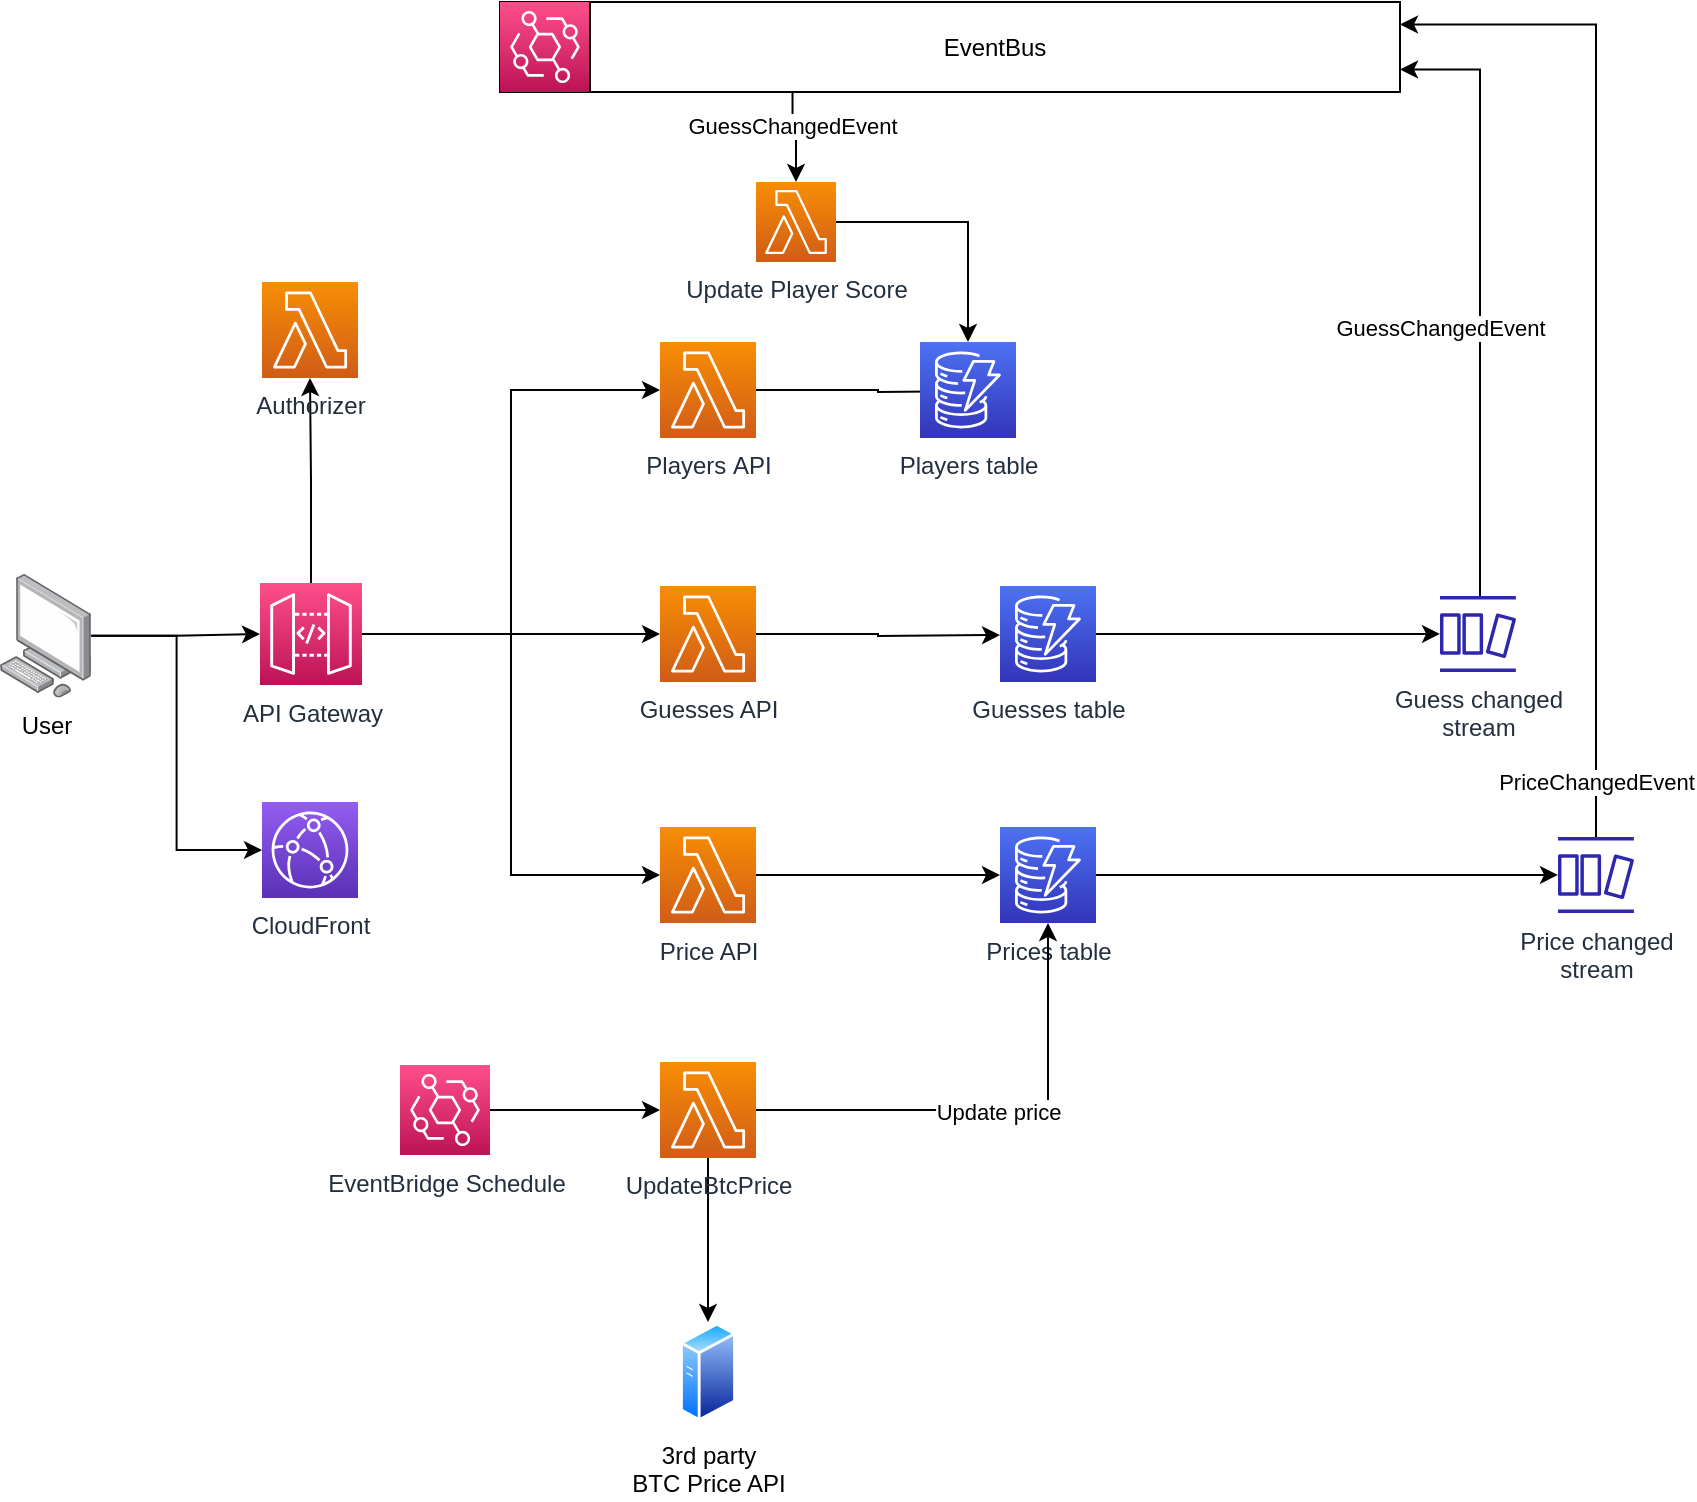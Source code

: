 <mxfile version="20.3.0" type="device"><diagram id="kz6Dxgl_gKm_6FY6OO6z" name="AWS Architecture"><mxGraphModel dx="1106" dy="972" grid="1" gridSize="10" guides="1" tooltips="1" connect="1" arrows="1" fold="1" page="1" pageScale="1" pageWidth="827" pageHeight="1169" math="0" shadow="0"><root><mxCell id="0"/><mxCell id="1" parent="0"/><mxCell id="RzaKGTZ1iIvuEsR079pG-4" style="edgeStyle=orthogonalEdgeStyle;rounded=0;orthogonalLoop=1;jettySize=auto;html=1;entryX=0;entryY=0.5;entryDx=0;entryDy=0;entryPerimeter=0;" edge="1" parent="1" source="RzaKGTZ1iIvuEsR079pG-2"><mxGeometry relative="1" as="geometry"><mxPoint x="510" y="204.5" as="targetPoint"/></mxGeometry></mxCell><mxCell id="RzaKGTZ1iIvuEsR079pG-2" value="Players&amp;nbsp;API" style="sketch=0;points=[[0,0,0],[0.25,0,0],[0.5,0,0],[0.75,0,0],[1,0,0],[0,1,0],[0.25,1,0],[0.5,1,0],[0.75,1,0],[1,1,0],[0,0.25,0],[0,0.5,0],[0,0.75,0],[1,0.25,0],[1,0.5,0],[1,0.75,0]];outlineConnect=0;fontColor=#232F3E;gradientColor=#F78E04;gradientDirection=north;fillColor=#D05C17;strokeColor=#ffffff;dashed=0;verticalLabelPosition=bottom;verticalAlign=top;align=center;html=1;fontSize=12;fontStyle=0;aspect=fixed;shape=mxgraph.aws4.resourceIcon;resIcon=mxgraph.aws4.lambda;" vertex="1" parent="1"><mxGeometry x="340" y="180" width="48" height="48" as="geometry"/></mxCell><mxCell id="RzaKGTZ1iIvuEsR079pG-7" style="edgeStyle=orthogonalEdgeStyle;rounded=0;orthogonalLoop=1;jettySize=auto;html=1;entryX=0;entryY=0.5;entryDx=0;entryDy=0;entryPerimeter=0;" edge="1" parent="1" source="RzaKGTZ1iIvuEsR079pG-5"><mxGeometry relative="1" as="geometry"><mxPoint x="510" y="446.5" as="targetPoint"/></mxGeometry></mxCell><mxCell id="RzaKGTZ1iIvuEsR079pG-5" value="Price API" style="sketch=0;points=[[0,0,0],[0.25,0,0],[0.5,0,0],[0.75,0,0],[1,0,0],[0,1,0],[0.25,1,0],[0.5,1,0],[0.75,1,0],[1,1,0],[0,0.25,0],[0,0.5,0],[0,0.75,0],[1,0.25,0],[1,0.5,0],[1,0.75,0]];outlineConnect=0;fontColor=#232F3E;gradientColor=#F78E04;gradientDirection=north;fillColor=#D05C17;strokeColor=#ffffff;dashed=0;verticalLabelPosition=bottom;verticalAlign=top;align=center;html=1;fontSize=12;fontStyle=0;aspect=fixed;shape=mxgraph.aws4.resourceIcon;resIcon=mxgraph.aws4.lambda;" vertex="1" parent="1"><mxGeometry x="340" y="422.5" width="48" height="48" as="geometry"/></mxCell><mxCell id="RzaKGTZ1iIvuEsR079pG-10" style="edgeStyle=orthogonalEdgeStyle;rounded=0;orthogonalLoop=1;jettySize=auto;html=1;entryX=0;entryY=0.5;entryDx=0;entryDy=0;entryPerimeter=0;" edge="1" parent="1" source="RzaKGTZ1iIvuEsR079pG-8"><mxGeometry relative="1" as="geometry"><mxPoint x="510" y="326.5" as="targetPoint"/></mxGeometry></mxCell><mxCell id="RzaKGTZ1iIvuEsR079pG-8" value="Guesses API" style="sketch=0;points=[[0,0,0],[0.25,0,0],[0.5,0,0],[0.75,0,0],[1,0,0],[0,1,0],[0.25,1,0],[0.5,1,0],[0.75,1,0],[1,1,0],[0,0.25,0],[0,0.5,0],[0,0.75,0],[1,0.25,0],[1,0.5,0],[1,0.75,0]];outlineConnect=0;fontColor=#232F3E;gradientColor=#F78E04;gradientDirection=north;fillColor=#D05C17;strokeColor=#ffffff;dashed=0;verticalLabelPosition=bottom;verticalAlign=top;align=center;html=1;fontSize=12;fontStyle=0;aspect=fixed;shape=mxgraph.aws4.resourceIcon;resIcon=mxgraph.aws4.lambda;" vertex="1" parent="1"><mxGeometry x="340" y="302" width="48" height="48" as="geometry"/></mxCell><mxCell id="RzaKGTZ1iIvuEsR079pG-13" style="edgeStyle=orthogonalEdgeStyle;rounded=0;orthogonalLoop=1;jettySize=auto;html=1;entryX=0;entryY=0.5;entryDx=0;entryDy=0;entryPerimeter=0;" edge="1" parent="1" source="RzaKGTZ1iIvuEsR079pG-12" target="RzaKGTZ1iIvuEsR079pG-2"><mxGeometry relative="1" as="geometry"/></mxCell><mxCell id="RzaKGTZ1iIvuEsR079pG-14" style="edgeStyle=orthogonalEdgeStyle;rounded=0;orthogonalLoop=1;jettySize=auto;html=1;entryX=0;entryY=0.5;entryDx=0;entryDy=0;entryPerimeter=0;" edge="1" parent="1" source="RzaKGTZ1iIvuEsR079pG-12" target="RzaKGTZ1iIvuEsR079pG-8"><mxGeometry relative="1" as="geometry"/></mxCell><mxCell id="RzaKGTZ1iIvuEsR079pG-15" style="edgeStyle=orthogonalEdgeStyle;rounded=0;orthogonalLoop=1;jettySize=auto;html=1;entryX=0;entryY=0.5;entryDx=0;entryDy=0;entryPerimeter=0;" edge="1" parent="1" source="RzaKGTZ1iIvuEsR079pG-12" target="RzaKGTZ1iIvuEsR079pG-5"><mxGeometry relative="1" as="geometry"/></mxCell><mxCell id="RzaKGTZ1iIvuEsR079pG-17" style="edgeStyle=orthogonalEdgeStyle;rounded=0;orthogonalLoop=1;jettySize=auto;html=1;entryX=0.5;entryY=1;entryDx=0;entryDy=0;entryPerimeter=0;" edge="1" parent="1" source="RzaKGTZ1iIvuEsR079pG-12" target="RzaKGTZ1iIvuEsR079pG-16"><mxGeometry relative="1" as="geometry"/></mxCell><mxCell id="RzaKGTZ1iIvuEsR079pG-12" value="API Gateway" style="sketch=0;points=[[0,0,0],[0.25,0,0],[0.5,0,0],[0.75,0,0],[1,0,0],[0,1,0],[0.25,1,0],[0.5,1,0],[0.75,1,0],[1,1,0],[0,0.25,0],[0,0.5,0],[0,0.75,0],[1,0.25,0],[1,0.5,0],[1,0.75,0]];outlineConnect=0;fontColor=#232F3E;gradientColor=#FF4F8B;gradientDirection=north;fillColor=#BC1356;strokeColor=#ffffff;dashed=0;verticalLabelPosition=bottom;verticalAlign=top;align=center;html=1;fontSize=12;fontStyle=0;aspect=fixed;shape=mxgraph.aws4.resourceIcon;resIcon=mxgraph.aws4.api_gateway;" vertex="1" parent="1"><mxGeometry x="140" y="300.5" width="51" height="51" as="geometry"/></mxCell><mxCell id="RzaKGTZ1iIvuEsR079pG-16" value="Authorizer" style="sketch=0;points=[[0,0,0],[0.25,0,0],[0.5,0,0],[0.75,0,0],[1,0,0],[0,1,0],[0.25,1,0],[0.5,1,0],[0.75,1,0],[1,1,0],[0,0.25,0],[0,0.5,0],[0,0.75,0],[1,0.25,0],[1,0.5,0],[1,0.75,0]];outlineConnect=0;fontColor=#232F3E;gradientColor=#F78E04;gradientDirection=north;fillColor=#D05C17;strokeColor=#ffffff;dashed=0;verticalLabelPosition=bottom;verticalAlign=top;align=center;html=1;fontSize=12;fontStyle=0;aspect=fixed;shape=mxgraph.aws4.resourceIcon;resIcon=mxgraph.aws4.lambda;labelBackgroundColor=none;labelBorderColor=none;" vertex="1" parent="1"><mxGeometry x="141" y="150" width="48" height="48" as="geometry"/></mxCell><mxCell id="RzaKGTZ1iIvuEsR079pG-51" style="edgeStyle=orthogonalEdgeStyle;rounded=0;orthogonalLoop=1;jettySize=auto;html=1;entryX=1;entryY=0.25;entryDx=0;entryDy=0;" edge="1" parent="1" source="RzaKGTZ1iIvuEsR079pG-19" target="RzaKGTZ1iIvuEsR079pG-42"><mxGeometry relative="1" as="geometry"><Array as="points"><mxPoint x="808" y="21"/></Array></mxGeometry></mxCell><mxCell id="RzaKGTZ1iIvuEsR079pG-54" value="PriceChangedEvent" style="edgeLabel;html=1;align=center;verticalAlign=middle;resizable=0;points=[];" vertex="1" connectable="0" parent="RzaKGTZ1iIvuEsR079pG-51"><mxGeometry x="-0.843" y="-2" relative="1" as="geometry"><mxPoint x="-2" y="12" as="offset"/></mxGeometry></mxCell><mxCell id="RzaKGTZ1iIvuEsR079pG-19" value="Price changed&lt;br&gt;stream" style="sketch=0;outlineConnect=0;fontColor=#232F3E;gradientColor=none;fillColor=#2E27AD;strokeColor=none;dashed=0;verticalLabelPosition=bottom;verticalAlign=top;align=center;html=1;fontSize=12;fontStyle=0;aspect=fixed;pointerEvents=1;shape=mxgraph.aws4.dynamodb_stream;labelBackgroundColor=none;labelBorderColor=none;" vertex="1" parent="1"><mxGeometry x="789" y="427.5" width="38" height="38" as="geometry"/></mxCell><mxCell id="RzaKGTZ1iIvuEsR079pG-20" value="Players table" style="sketch=0;points=[[0,0,0],[0.25,0,0],[0.5,0,0],[0.75,0,0],[1,0,0],[0,1,0],[0.25,1,0],[0.5,1,0],[0.75,1,0],[1,1,0],[0,0.25,0],[0,0.5,0],[0,0.75,0],[1,0.25,0],[1,0.5,0],[1,0.75,0]];outlineConnect=0;fontColor=#232F3E;gradientColor=#4D72F3;gradientDirection=north;fillColor=#3334B9;strokeColor=#ffffff;dashed=0;verticalLabelPosition=bottom;verticalAlign=top;align=center;html=1;fontSize=12;fontStyle=0;aspect=fixed;shape=mxgraph.aws4.resourceIcon;resIcon=mxgraph.aws4.dynamodb;labelBackgroundColor=none;labelBorderColor=none;" vertex="1" parent="1"><mxGeometry x="470" y="180" width="48" height="48" as="geometry"/></mxCell><mxCell id="RzaKGTZ1iIvuEsR079pG-25" value="" style="edgeStyle=orthogonalEdgeStyle;rounded=0;orthogonalLoop=1;jettySize=auto;html=1;" edge="1" parent="1" source="RzaKGTZ1iIvuEsR079pG-21" target="RzaKGTZ1iIvuEsR079pG-24"><mxGeometry relative="1" as="geometry"/></mxCell><mxCell id="RzaKGTZ1iIvuEsR079pG-21" value="Guesses table" style="sketch=0;points=[[0,0,0],[0.25,0,0],[0.5,0,0],[0.75,0,0],[1,0,0],[0,1,0],[0.25,1,0],[0.5,1,0],[0.75,1,0],[1,1,0],[0,0.25,0],[0,0.5,0],[0,0.75,0],[1,0.25,0],[1,0.5,0],[1,0.75,0]];outlineConnect=0;fontColor=#232F3E;gradientColor=#4D72F3;gradientDirection=north;fillColor=#3334B9;strokeColor=#ffffff;dashed=0;verticalLabelPosition=bottom;verticalAlign=top;align=center;html=1;fontSize=12;fontStyle=0;aspect=fixed;shape=mxgraph.aws4.resourceIcon;resIcon=mxgraph.aws4.dynamodb;labelBackgroundColor=none;labelBorderColor=none;" vertex="1" parent="1"><mxGeometry x="510" y="302" width="48" height="48" as="geometry"/></mxCell><mxCell id="RzaKGTZ1iIvuEsR079pG-23" value="" style="edgeStyle=orthogonalEdgeStyle;rounded=0;orthogonalLoop=1;jettySize=auto;html=1;" edge="1" parent="1" source="RzaKGTZ1iIvuEsR079pG-22" target="RzaKGTZ1iIvuEsR079pG-19"><mxGeometry relative="1" as="geometry"/></mxCell><mxCell id="RzaKGTZ1iIvuEsR079pG-22" value="Prices table" style="sketch=0;points=[[0,0,0],[0.25,0,0],[0.5,0,0],[0.75,0,0],[1,0,0],[0,1,0],[0.25,1,0],[0.5,1,0],[0.75,1,0],[1,1,0],[0,0.25,0],[0,0.5,0],[0,0.75,0],[1,0.25,0],[1,0.5,0],[1,0.75,0]];outlineConnect=0;fontColor=#232F3E;gradientColor=#4D72F3;gradientDirection=north;fillColor=#3334B9;strokeColor=#ffffff;dashed=0;verticalLabelPosition=bottom;verticalAlign=top;align=center;html=1;fontSize=12;fontStyle=0;aspect=fixed;shape=mxgraph.aws4.resourceIcon;resIcon=mxgraph.aws4.dynamodb;labelBackgroundColor=none;labelBorderColor=none;" vertex="1" parent="1"><mxGeometry x="510" y="422.5" width="48" height="48" as="geometry"/></mxCell><mxCell id="RzaKGTZ1iIvuEsR079pG-52" style="edgeStyle=orthogonalEdgeStyle;rounded=0;orthogonalLoop=1;jettySize=auto;html=1;entryX=1;entryY=0.75;entryDx=0;entryDy=0;" edge="1" parent="1" source="RzaKGTZ1iIvuEsR079pG-24" target="RzaKGTZ1iIvuEsR079pG-42"><mxGeometry relative="1" as="geometry"><Array as="points"><mxPoint x="750" y="44"/></Array></mxGeometry></mxCell><mxCell id="RzaKGTZ1iIvuEsR079pG-53" value="GuessChangedEvent" style="edgeLabel;html=1;align=center;verticalAlign=middle;resizable=0;points=[];" vertex="1" connectable="0" parent="RzaKGTZ1iIvuEsR079pG-52"><mxGeometry x="0.331" y="-1" relative="1" as="geometry"><mxPoint x="-21" y="68" as="offset"/></mxGeometry></mxCell><mxCell id="RzaKGTZ1iIvuEsR079pG-24" value="Guess changed&lt;br&gt;stream" style="sketch=0;outlineConnect=0;fontColor=#232F3E;gradientColor=none;fillColor=#2E27AD;strokeColor=none;dashed=0;verticalLabelPosition=bottom;verticalAlign=top;align=center;html=1;fontSize=12;fontStyle=0;aspect=fixed;pointerEvents=1;shape=mxgraph.aws4.dynamodb_stream;labelBackgroundColor=none;labelBorderColor=none;" vertex="1" parent="1"><mxGeometry x="730" y="307" width="38" height="38" as="geometry"/></mxCell><mxCell id="RzaKGTZ1iIvuEsR079pG-34" style="edgeStyle=orthogonalEdgeStyle;rounded=0;orthogonalLoop=1;jettySize=auto;html=1;entryX=0.5;entryY=1;entryDx=0;entryDy=0;entryPerimeter=0;" edge="1" parent="1" source="RzaKGTZ1iIvuEsR079pG-33" target="RzaKGTZ1iIvuEsR079pG-22"><mxGeometry relative="1" as="geometry"/></mxCell><mxCell id="RzaKGTZ1iIvuEsR079pG-36" value="Update price" style="edgeLabel;html=1;align=center;verticalAlign=middle;resizable=0;points=[];" vertex="1" connectable="0" parent="RzaKGTZ1iIvuEsR079pG-34"><mxGeometry x="0.01" y="-1" relative="1" as="geometry"><mxPoint as="offset"/></mxGeometry></mxCell><mxCell id="RzaKGTZ1iIvuEsR079pG-38" style="edgeStyle=orthogonalEdgeStyle;rounded=0;orthogonalLoop=1;jettySize=auto;html=1;entryX=0.5;entryY=0;entryDx=0;entryDy=0;" edge="1" parent="1" source="RzaKGTZ1iIvuEsR079pG-33" target="RzaKGTZ1iIvuEsR079pG-37"><mxGeometry relative="1" as="geometry"/></mxCell><mxCell id="RzaKGTZ1iIvuEsR079pG-33" value="UpdateBtcPrice" style="sketch=0;points=[[0,0,0],[0.25,0,0],[0.5,0,0],[0.75,0,0],[1,0,0],[0,1,0],[0.25,1,0],[0.5,1,0],[0.75,1,0],[1,1,0],[0,0.25,0],[0,0.5,0],[0,0.75,0],[1,0.25,0],[1,0.5,0],[1,0.75,0]];outlineConnect=0;fontColor=#232F3E;gradientColor=#F78E04;gradientDirection=north;fillColor=#D05C17;strokeColor=#ffffff;dashed=0;verticalLabelPosition=bottom;verticalAlign=top;align=center;html=1;fontSize=12;fontStyle=0;aspect=fixed;shape=mxgraph.aws4.resourceIcon;resIcon=mxgraph.aws4.lambda;" vertex="1" parent="1"><mxGeometry x="340" y="540" width="48" height="48" as="geometry"/></mxCell><mxCell id="RzaKGTZ1iIvuEsR079pG-37" value="3rd party&lt;br&gt;BTC Price API" style="aspect=fixed;perimeter=ellipsePerimeter;html=1;align=center;shadow=0;dashed=0;spacingTop=3;image;image=img/lib/active_directory/generic_server.svg;labelBackgroundColor=none;labelBorderColor=none;" vertex="1" parent="1"><mxGeometry x="350" y="670" width="28.0" height="50" as="geometry"/></mxCell><mxCell id="RzaKGTZ1iIvuEsR079pG-40" style="edgeStyle=orthogonalEdgeStyle;rounded=0;orthogonalLoop=1;jettySize=auto;html=1;entryX=0;entryY=0.5;entryDx=0;entryDy=0;entryPerimeter=0;" edge="1" parent="1" source="RzaKGTZ1iIvuEsR079pG-39" target="RzaKGTZ1iIvuEsR079pG-33"><mxGeometry relative="1" as="geometry"/></mxCell><mxCell id="RzaKGTZ1iIvuEsR079pG-39" value="EventBridge Schedule" style="sketch=0;points=[[0,0,0],[0.25,0,0],[0.5,0,0],[0.75,0,0],[1,0,0],[0,1,0],[0.25,1,0],[0.5,1,0],[0.75,1,0],[1,1,0],[0,0.25,0],[0,0.5,0],[0,0.75,0],[1,0.25,0],[1,0.5,0],[1,0.75,0]];outlineConnect=0;fontColor=#232F3E;gradientColor=#FF4F8B;gradientDirection=north;fillColor=#BC1356;strokeColor=#ffffff;dashed=0;verticalLabelPosition=bottom;verticalAlign=top;align=center;html=1;fontSize=12;fontStyle=0;aspect=fixed;shape=mxgraph.aws4.resourceIcon;resIcon=mxgraph.aws4.eventbridge;labelBackgroundColor=none;labelBorderColor=none;" vertex="1" parent="1"><mxGeometry x="210" y="541.5" width="45" height="45" as="geometry"/></mxCell><mxCell id="RzaKGTZ1iIvuEsR079pG-43" value="" style="group" vertex="1" connectable="0" parent="1"><mxGeometry x="260" y="10" width="450" height="45" as="geometry"/></mxCell><mxCell id="RzaKGTZ1iIvuEsR079pG-41" value="" style="rounded=0;whiteSpace=wrap;html=1;labelBackgroundColor=none;labelBorderColor=none;fillColor=none;" vertex="1" parent="RzaKGTZ1iIvuEsR079pG-43"><mxGeometry width="45" height="45" as="geometry"/></mxCell><mxCell id="RzaKGTZ1iIvuEsR079pG-26" value="" style="sketch=0;points=[[0,0,0],[0.25,0,0],[0.5,0,0],[0.75,0,0],[1,0,0],[0,1,0],[0.25,1,0],[0.5,1,0],[0.75,1,0],[1,1,0],[0,0.25,0],[0,0.5,0],[0,0.75,0],[1,0.25,0],[1,0.5,0],[1,0.75,0]];outlineConnect=0;fontColor=#232F3E;gradientColor=#FF4F8B;gradientDirection=north;fillColor=#BC1356;strokeColor=#ffffff;dashed=0;verticalLabelPosition=bottom;verticalAlign=top;align=center;html=1;fontSize=12;fontStyle=0;aspect=fixed;shape=mxgraph.aws4.resourceIcon;resIcon=mxgraph.aws4.eventbridge;labelBackgroundColor=none;labelBorderColor=none;" vertex="1" parent="RzaKGTZ1iIvuEsR079pG-43"><mxGeometry width="45" height="45" as="geometry"/></mxCell><mxCell id="RzaKGTZ1iIvuEsR079pG-42" value="EventBus" style="rounded=0;whiteSpace=wrap;html=1;labelBackgroundColor=none;labelBorderColor=none;fillColor=default;" vertex="1" parent="RzaKGTZ1iIvuEsR079pG-43"><mxGeometry x="45" width="405" height="45" as="geometry"/></mxCell><mxCell id="RzaKGTZ1iIvuEsR079pG-49" style="edgeStyle=orthogonalEdgeStyle;rounded=0;orthogonalLoop=1;jettySize=auto;html=1;entryX=0.5;entryY=0;entryDx=0;entryDy=0;entryPerimeter=0;" edge="1" parent="1" source="RzaKGTZ1iIvuEsR079pG-46" target="RzaKGTZ1iIvuEsR079pG-20"><mxGeometry relative="1" as="geometry"/></mxCell><mxCell id="RzaKGTZ1iIvuEsR079pG-46" value="Update Player Score" style="sketch=0;points=[[0,0,0],[0.25,0,0],[0.5,0,0],[0.75,0,0],[1,0,0],[0,1,0],[0.25,1,0],[0.5,1,0],[0.75,1,0],[1,1,0],[0,0.25,0],[0,0.5,0],[0,0.75,0],[1,0.25,0],[1,0.5,0],[1,0.75,0]];outlineConnect=0;fontColor=#232F3E;gradientColor=#F78E04;gradientDirection=north;fillColor=#D05C17;strokeColor=#ffffff;dashed=0;verticalLabelPosition=bottom;verticalAlign=top;align=center;html=1;fontSize=12;fontStyle=0;aspect=fixed;shape=mxgraph.aws4.resourceIcon;resIcon=mxgraph.aws4.lambda;" vertex="1" parent="1"><mxGeometry x="388" y="100" width="40" height="40" as="geometry"/></mxCell><mxCell id="RzaKGTZ1iIvuEsR079pG-47" style="edgeStyle=orthogonalEdgeStyle;rounded=0;orthogonalLoop=1;jettySize=auto;html=1;entryX=0.5;entryY=0;entryDx=0;entryDy=0;entryPerimeter=0;exitX=0.25;exitY=1;exitDx=0;exitDy=0;" edge="1" parent="1" source="RzaKGTZ1iIvuEsR079pG-42" target="RzaKGTZ1iIvuEsR079pG-46"><mxGeometry relative="1" as="geometry"/></mxCell><mxCell id="RzaKGTZ1iIvuEsR079pG-48" value="GuessChangedEvent" style="edgeLabel;html=1;align=center;verticalAlign=middle;resizable=0;points=[];" vertex="1" connectable="0" parent="RzaKGTZ1iIvuEsR079pG-47"><mxGeometry x="-0.289" y="-1" relative="1" as="geometry"><mxPoint as="offset"/></mxGeometry></mxCell><mxCell id="RzaKGTZ1iIvuEsR079pG-56" value="CloudFront" style="sketch=0;points=[[0,0,0],[0.25,0,0],[0.5,0,0],[0.75,0,0],[1,0,0],[0,1,0],[0.25,1,0],[0.5,1,0],[0.75,1,0],[1,1,0],[0,0.25,0],[0,0.5,0],[0,0.75,0],[1,0.25,0],[1,0.5,0],[1,0.75,0]];outlineConnect=0;fontColor=#232F3E;gradientColor=#945DF2;gradientDirection=north;fillColor=#5A30B5;strokeColor=#ffffff;dashed=0;verticalLabelPosition=bottom;verticalAlign=top;align=center;html=1;fontSize=12;fontStyle=0;aspect=fixed;shape=mxgraph.aws4.resourceIcon;resIcon=mxgraph.aws4.cloudfront;labelBackgroundColor=none;labelBorderColor=none;" vertex="1" parent="1"><mxGeometry x="141" y="410" width="48" height="48" as="geometry"/></mxCell><mxCell id="RzaKGTZ1iIvuEsR079pG-59" style="edgeStyle=orthogonalEdgeStyle;rounded=0;orthogonalLoop=1;jettySize=auto;html=1;entryX=0;entryY=0.5;entryDx=0;entryDy=0;entryPerimeter=0;" edge="1" parent="1" source="RzaKGTZ1iIvuEsR079pG-58" target="RzaKGTZ1iIvuEsR079pG-56"><mxGeometry relative="1" as="geometry"/></mxCell><mxCell id="RzaKGTZ1iIvuEsR079pG-60" style="edgeStyle=orthogonalEdgeStyle;rounded=0;orthogonalLoop=1;jettySize=auto;html=1;entryX=0;entryY=0.5;entryDx=0;entryDy=0;entryPerimeter=0;" edge="1" parent="1" source="RzaKGTZ1iIvuEsR079pG-58" target="RzaKGTZ1iIvuEsR079pG-12"><mxGeometry relative="1" as="geometry"/></mxCell><mxCell id="RzaKGTZ1iIvuEsR079pG-58" value="User" style="points=[];aspect=fixed;html=1;align=center;shadow=0;dashed=0;image;image=img/lib/allied_telesis/computer_and_terminals/Personal_Computer.svg;labelBackgroundColor=none;labelBorderColor=none;fillColor=default;" vertex="1" parent="1"><mxGeometry x="10" y="296" width="45.6" height="61.8" as="geometry"/></mxCell></root></mxGraphModel></diagram></mxfile>